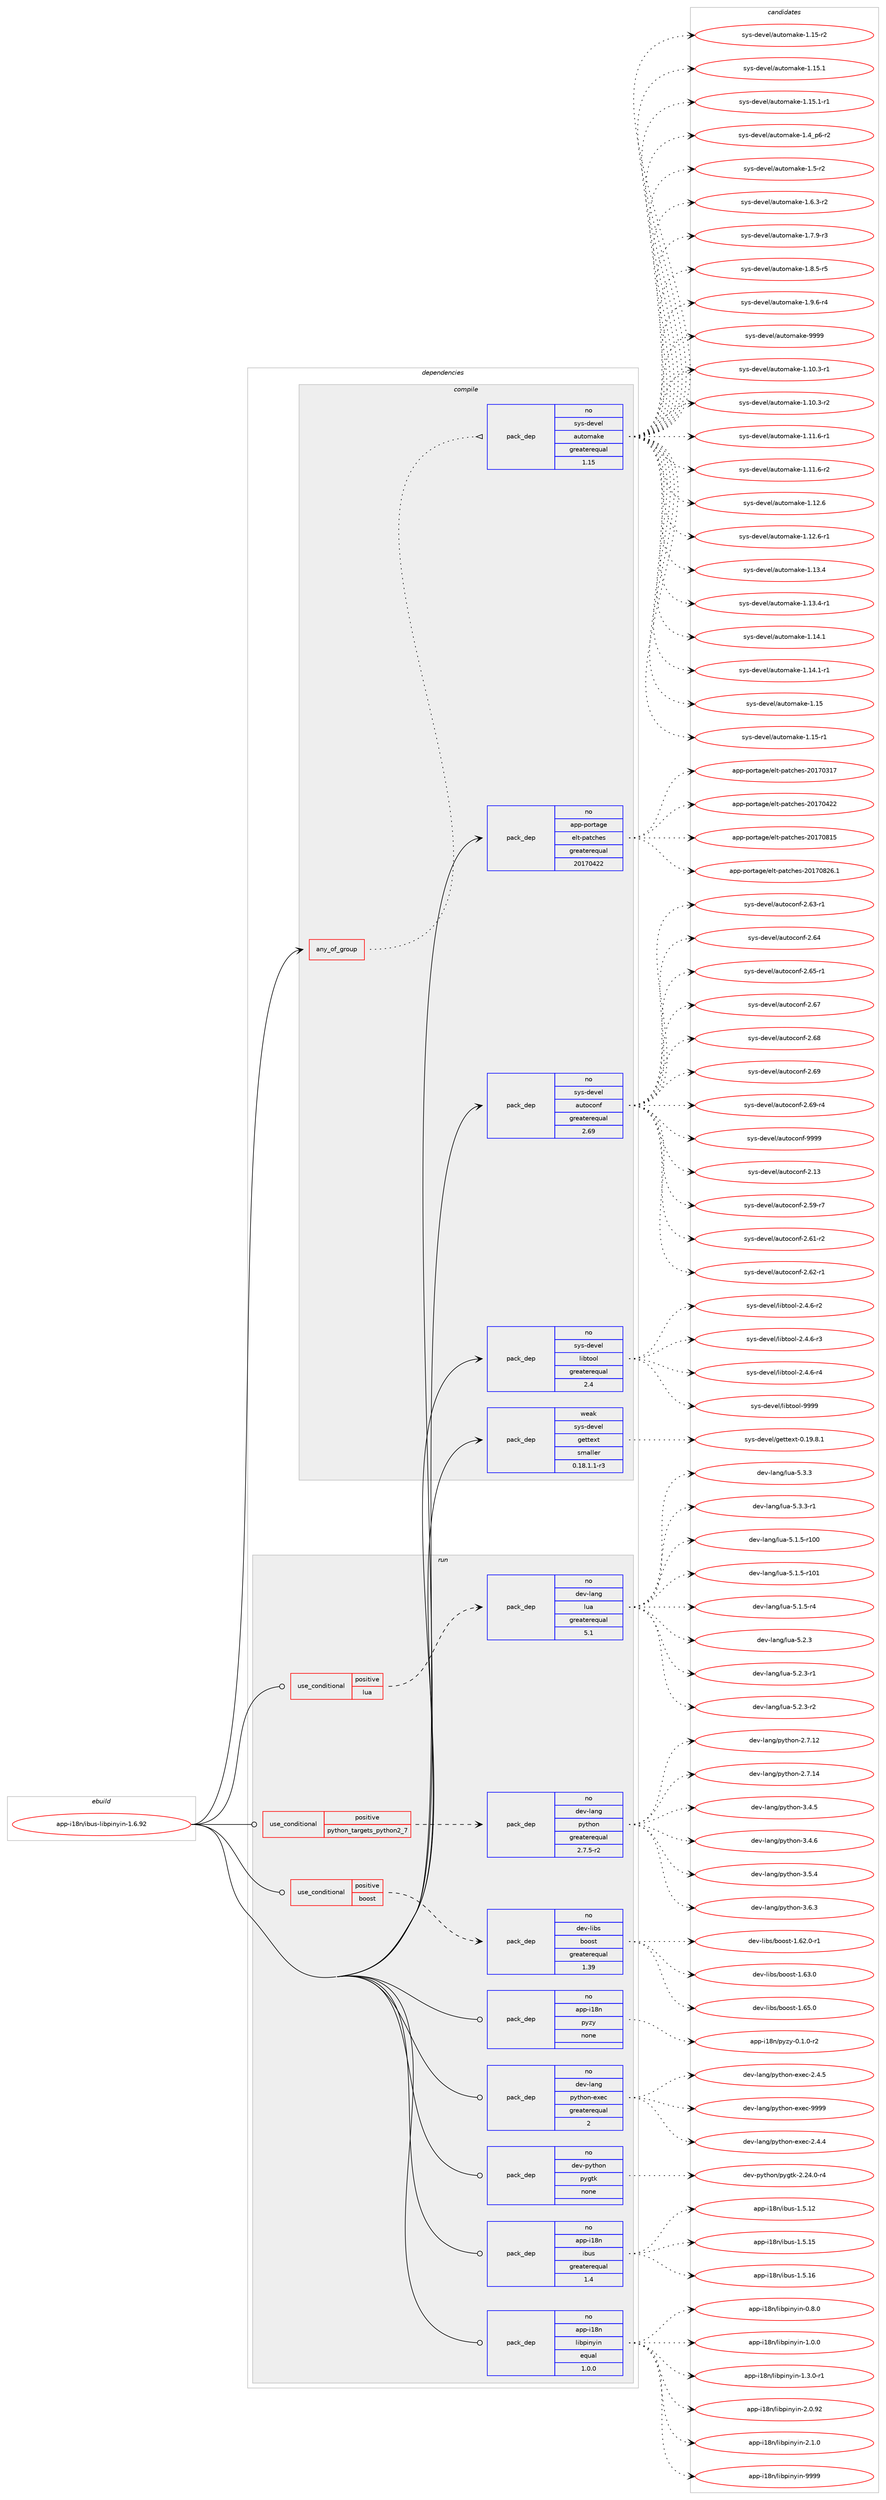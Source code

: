 digraph prolog {

# *************
# Graph options
# *************

newrank=true;
concentrate=true;
compound=true;
graph [rankdir=LR,fontname=Helvetica,fontsize=10,ranksep=1.5];#, ranksep=2.5, nodesep=0.2];
edge  [arrowhead=vee];
node  [fontname=Helvetica,fontsize=10];

# **********
# The ebuild
# **********

subgraph cluster_leftcol {
color=gray;
rank=same;
label=<<i>ebuild</i>>;
id [label="app-i18n/ibus-libpinyin-1.6.92", color=red, width=4, href="../app-i18n/ibus-libpinyin-1.6.92.svg"];
}

# ****************
# The dependencies
# ****************

subgraph cluster_midcol {
color=gray;
label=<<i>dependencies</i>>;
subgraph cluster_compile {
fillcolor="#eeeeee";
style=filled;
label=<<i>compile</i>>;
subgraph any634 {
dependency42496 [label=<<TABLE BORDER="0" CELLBORDER="1" CELLSPACING="0" CELLPADDING="4"><TR><TD CELLPADDING="10">any_of_group</TD></TR></TABLE>>, shape=none, color=red];subgraph pack30046 {
dependency42497 [label=<<TABLE BORDER="0" CELLBORDER="1" CELLSPACING="0" CELLPADDING="4" WIDTH="220"><TR><TD ROWSPAN="6" CELLPADDING="30">pack_dep</TD></TR><TR><TD WIDTH="110">no</TD></TR><TR><TD>sys-devel</TD></TR><TR><TD>automake</TD></TR><TR><TD>greaterequal</TD></TR><TR><TD>1.15</TD></TR></TABLE>>, shape=none, color=blue];
}
dependency42496:e -> dependency42497:w [weight=20,style="dotted",arrowhead="oinv"];
}
id:e -> dependency42496:w [weight=20,style="solid",arrowhead="vee"];
subgraph pack30047 {
dependency42498 [label=<<TABLE BORDER="0" CELLBORDER="1" CELLSPACING="0" CELLPADDING="4" WIDTH="220"><TR><TD ROWSPAN="6" CELLPADDING="30">pack_dep</TD></TR><TR><TD WIDTH="110">no</TD></TR><TR><TD>app-portage</TD></TR><TR><TD>elt-patches</TD></TR><TR><TD>greaterequal</TD></TR><TR><TD>20170422</TD></TR></TABLE>>, shape=none, color=blue];
}
id:e -> dependency42498:w [weight=20,style="solid",arrowhead="vee"];
subgraph pack30048 {
dependency42499 [label=<<TABLE BORDER="0" CELLBORDER="1" CELLSPACING="0" CELLPADDING="4" WIDTH="220"><TR><TD ROWSPAN="6" CELLPADDING="30">pack_dep</TD></TR><TR><TD WIDTH="110">no</TD></TR><TR><TD>sys-devel</TD></TR><TR><TD>autoconf</TD></TR><TR><TD>greaterequal</TD></TR><TR><TD>2.69</TD></TR></TABLE>>, shape=none, color=blue];
}
id:e -> dependency42499:w [weight=20,style="solid",arrowhead="vee"];
subgraph pack30049 {
dependency42500 [label=<<TABLE BORDER="0" CELLBORDER="1" CELLSPACING="0" CELLPADDING="4" WIDTH="220"><TR><TD ROWSPAN="6" CELLPADDING="30">pack_dep</TD></TR><TR><TD WIDTH="110">no</TD></TR><TR><TD>sys-devel</TD></TR><TR><TD>libtool</TD></TR><TR><TD>greaterequal</TD></TR><TR><TD>2.4</TD></TR></TABLE>>, shape=none, color=blue];
}
id:e -> dependency42500:w [weight=20,style="solid",arrowhead="vee"];
subgraph pack30050 {
dependency42501 [label=<<TABLE BORDER="0" CELLBORDER="1" CELLSPACING="0" CELLPADDING="4" WIDTH="220"><TR><TD ROWSPAN="6" CELLPADDING="30">pack_dep</TD></TR><TR><TD WIDTH="110">weak</TD></TR><TR><TD>sys-devel</TD></TR><TR><TD>gettext</TD></TR><TR><TD>smaller</TD></TR><TR><TD>0.18.1.1-r3</TD></TR></TABLE>>, shape=none, color=blue];
}
id:e -> dependency42501:w [weight=20,style="solid",arrowhead="vee"];
}
subgraph cluster_compileandrun {
fillcolor="#eeeeee";
style=filled;
label=<<i>compile and run</i>>;
}
subgraph cluster_run {
fillcolor="#eeeeee";
style=filled;
label=<<i>run</i>>;
subgraph cond11796 {
dependency42502 [label=<<TABLE BORDER="0" CELLBORDER="1" CELLSPACING="0" CELLPADDING="4"><TR><TD ROWSPAN="3" CELLPADDING="10">use_conditional</TD></TR><TR><TD>positive</TD></TR><TR><TD>boost</TD></TR></TABLE>>, shape=none, color=red];
subgraph pack30051 {
dependency42503 [label=<<TABLE BORDER="0" CELLBORDER="1" CELLSPACING="0" CELLPADDING="4" WIDTH="220"><TR><TD ROWSPAN="6" CELLPADDING="30">pack_dep</TD></TR><TR><TD WIDTH="110">no</TD></TR><TR><TD>dev-libs</TD></TR><TR><TD>boost</TD></TR><TR><TD>greaterequal</TD></TR><TR><TD>1.39</TD></TR></TABLE>>, shape=none, color=blue];
}
dependency42502:e -> dependency42503:w [weight=20,style="dashed",arrowhead="vee"];
}
id:e -> dependency42502:w [weight=20,style="solid",arrowhead="odot"];
subgraph cond11797 {
dependency42504 [label=<<TABLE BORDER="0" CELLBORDER="1" CELLSPACING="0" CELLPADDING="4"><TR><TD ROWSPAN="3" CELLPADDING="10">use_conditional</TD></TR><TR><TD>positive</TD></TR><TR><TD>lua</TD></TR></TABLE>>, shape=none, color=red];
subgraph pack30052 {
dependency42505 [label=<<TABLE BORDER="0" CELLBORDER="1" CELLSPACING="0" CELLPADDING="4" WIDTH="220"><TR><TD ROWSPAN="6" CELLPADDING="30">pack_dep</TD></TR><TR><TD WIDTH="110">no</TD></TR><TR><TD>dev-lang</TD></TR><TR><TD>lua</TD></TR><TR><TD>greaterequal</TD></TR><TR><TD>5.1</TD></TR></TABLE>>, shape=none, color=blue];
}
dependency42504:e -> dependency42505:w [weight=20,style="dashed",arrowhead="vee"];
}
id:e -> dependency42504:w [weight=20,style="solid",arrowhead="odot"];
subgraph cond11798 {
dependency42506 [label=<<TABLE BORDER="0" CELLBORDER="1" CELLSPACING="0" CELLPADDING="4"><TR><TD ROWSPAN="3" CELLPADDING="10">use_conditional</TD></TR><TR><TD>positive</TD></TR><TR><TD>python_targets_python2_7</TD></TR></TABLE>>, shape=none, color=red];
subgraph pack30053 {
dependency42507 [label=<<TABLE BORDER="0" CELLBORDER="1" CELLSPACING="0" CELLPADDING="4" WIDTH="220"><TR><TD ROWSPAN="6" CELLPADDING="30">pack_dep</TD></TR><TR><TD WIDTH="110">no</TD></TR><TR><TD>dev-lang</TD></TR><TR><TD>python</TD></TR><TR><TD>greaterequal</TD></TR><TR><TD>2.7.5-r2</TD></TR></TABLE>>, shape=none, color=blue];
}
dependency42506:e -> dependency42507:w [weight=20,style="dashed",arrowhead="vee"];
}
id:e -> dependency42506:w [weight=20,style="solid",arrowhead="odot"];
subgraph pack30054 {
dependency42508 [label=<<TABLE BORDER="0" CELLBORDER="1" CELLSPACING="0" CELLPADDING="4" WIDTH="220"><TR><TD ROWSPAN="6" CELLPADDING="30">pack_dep</TD></TR><TR><TD WIDTH="110">no</TD></TR><TR><TD>app-i18n</TD></TR><TR><TD>ibus</TD></TR><TR><TD>greaterequal</TD></TR><TR><TD>1.4</TD></TR></TABLE>>, shape=none, color=blue];
}
id:e -> dependency42508:w [weight=20,style="solid",arrowhead="odot"];
subgraph pack30055 {
dependency42509 [label=<<TABLE BORDER="0" CELLBORDER="1" CELLSPACING="0" CELLPADDING="4" WIDTH="220"><TR><TD ROWSPAN="6" CELLPADDING="30">pack_dep</TD></TR><TR><TD WIDTH="110">no</TD></TR><TR><TD>app-i18n</TD></TR><TR><TD>libpinyin</TD></TR><TR><TD>equal</TD></TR><TR><TD>1.0.0</TD></TR></TABLE>>, shape=none, color=blue];
}
id:e -> dependency42509:w [weight=20,style="solid",arrowhead="odot"];
subgraph pack30056 {
dependency42510 [label=<<TABLE BORDER="0" CELLBORDER="1" CELLSPACING="0" CELLPADDING="4" WIDTH="220"><TR><TD ROWSPAN="6" CELLPADDING="30">pack_dep</TD></TR><TR><TD WIDTH="110">no</TD></TR><TR><TD>app-i18n</TD></TR><TR><TD>pyzy</TD></TR><TR><TD>none</TD></TR><TR><TD></TD></TR></TABLE>>, shape=none, color=blue];
}
id:e -> dependency42510:w [weight=20,style="solid",arrowhead="odot"];
subgraph pack30057 {
dependency42511 [label=<<TABLE BORDER="0" CELLBORDER="1" CELLSPACING="0" CELLPADDING="4" WIDTH="220"><TR><TD ROWSPAN="6" CELLPADDING="30">pack_dep</TD></TR><TR><TD WIDTH="110">no</TD></TR><TR><TD>dev-lang</TD></TR><TR><TD>python-exec</TD></TR><TR><TD>greaterequal</TD></TR><TR><TD>2</TD></TR></TABLE>>, shape=none, color=blue];
}
id:e -> dependency42511:w [weight=20,style="solid",arrowhead="odot"];
subgraph pack30058 {
dependency42512 [label=<<TABLE BORDER="0" CELLBORDER="1" CELLSPACING="0" CELLPADDING="4" WIDTH="220"><TR><TD ROWSPAN="6" CELLPADDING="30">pack_dep</TD></TR><TR><TD WIDTH="110">no</TD></TR><TR><TD>dev-python</TD></TR><TR><TD>pygtk</TD></TR><TR><TD>none</TD></TR><TR><TD></TD></TR></TABLE>>, shape=none, color=blue];
}
id:e -> dependency42512:w [weight=20,style="solid",arrowhead="odot"];
}
}

# **************
# The candidates
# **************

subgraph cluster_choices {
rank=same;
color=gray;
label=<<i>candidates</i>>;

subgraph choice30046 {
color=black;
nodesep=1;
choice11512111545100101118101108479711711611110997107101454946494846514511449 [label="sys-devel/automake-1.10.3-r1", color=red, width=4,href="../sys-devel/automake-1.10.3-r1.svg"];
choice11512111545100101118101108479711711611110997107101454946494846514511450 [label="sys-devel/automake-1.10.3-r2", color=red, width=4,href="../sys-devel/automake-1.10.3-r2.svg"];
choice11512111545100101118101108479711711611110997107101454946494946544511449 [label="sys-devel/automake-1.11.6-r1", color=red, width=4,href="../sys-devel/automake-1.11.6-r1.svg"];
choice11512111545100101118101108479711711611110997107101454946494946544511450 [label="sys-devel/automake-1.11.6-r2", color=red, width=4,href="../sys-devel/automake-1.11.6-r2.svg"];
choice1151211154510010111810110847971171161111099710710145494649504654 [label="sys-devel/automake-1.12.6", color=red, width=4,href="../sys-devel/automake-1.12.6.svg"];
choice11512111545100101118101108479711711611110997107101454946495046544511449 [label="sys-devel/automake-1.12.6-r1", color=red, width=4,href="../sys-devel/automake-1.12.6-r1.svg"];
choice1151211154510010111810110847971171161111099710710145494649514652 [label="sys-devel/automake-1.13.4", color=red, width=4,href="../sys-devel/automake-1.13.4.svg"];
choice11512111545100101118101108479711711611110997107101454946495146524511449 [label="sys-devel/automake-1.13.4-r1", color=red, width=4,href="../sys-devel/automake-1.13.4-r1.svg"];
choice1151211154510010111810110847971171161111099710710145494649524649 [label="sys-devel/automake-1.14.1", color=red, width=4,href="../sys-devel/automake-1.14.1.svg"];
choice11512111545100101118101108479711711611110997107101454946495246494511449 [label="sys-devel/automake-1.14.1-r1", color=red, width=4,href="../sys-devel/automake-1.14.1-r1.svg"];
choice115121115451001011181011084797117116111109971071014549464953 [label="sys-devel/automake-1.15", color=red, width=4,href="../sys-devel/automake-1.15.svg"];
choice1151211154510010111810110847971171161111099710710145494649534511449 [label="sys-devel/automake-1.15-r1", color=red, width=4,href="../sys-devel/automake-1.15-r1.svg"];
choice1151211154510010111810110847971171161111099710710145494649534511450 [label="sys-devel/automake-1.15-r2", color=red, width=4,href="../sys-devel/automake-1.15-r2.svg"];
choice1151211154510010111810110847971171161111099710710145494649534649 [label="sys-devel/automake-1.15.1", color=red, width=4,href="../sys-devel/automake-1.15.1.svg"];
choice11512111545100101118101108479711711611110997107101454946495346494511449 [label="sys-devel/automake-1.15.1-r1", color=red, width=4,href="../sys-devel/automake-1.15.1-r1.svg"];
choice115121115451001011181011084797117116111109971071014549465295112544511450 [label="sys-devel/automake-1.4_p6-r2", color=red, width=4,href="../sys-devel/automake-1.4_p6-r2.svg"];
choice11512111545100101118101108479711711611110997107101454946534511450 [label="sys-devel/automake-1.5-r2", color=red, width=4,href="../sys-devel/automake-1.5-r2.svg"];
choice115121115451001011181011084797117116111109971071014549465446514511450 [label="sys-devel/automake-1.6.3-r2", color=red, width=4,href="../sys-devel/automake-1.6.3-r2.svg"];
choice115121115451001011181011084797117116111109971071014549465546574511451 [label="sys-devel/automake-1.7.9-r3", color=red, width=4,href="../sys-devel/automake-1.7.9-r3.svg"];
choice115121115451001011181011084797117116111109971071014549465646534511453 [label="sys-devel/automake-1.8.5-r5", color=red, width=4,href="../sys-devel/automake-1.8.5-r5.svg"];
choice115121115451001011181011084797117116111109971071014549465746544511452 [label="sys-devel/automake-1.9.6-r4", color=red, width=4,href="../sys-devel/automake-1.9.6-r4.svg"];
choice115121115451001011181011084797117116111109971071014557575757 [label="sys-devel/automake-9999", color=red, width=4,href="../sys-devel/automake-9999.svg"];
dependency42497:e -> choice11512111545100101118101108479711711611110997107101454946494846514511449:w [style=dotted,weight="100"];
dependency42497:e -> choice11512111545100101118101108479711711611110997107101454946494846514511450:w [style=dotted,weight="100"];
dependency42497:e -> choice11512111545100101118101108479711711611110997107101454946494946544511449:w [style=dotted,weight="100"];
dependency42497:e -> choice11512111545100101118101108479711711611110997107101454946494946544511450:w [style=dotted,weight="100"];
dependency42497:e -> choice1151211154510010111810110847971171161111099710710145494649504654:w [style=dotted,weight="100"];
dependency42497:e -> choice11512111545100101118101108479711711611110997107101454946495046544511449:w [style=dotted,weight="100"];
dependency42497:e -> choice1151211154510010111810110847971171161111099710710145494649514652:w [style=dotted,weight="100"];
dependency42497:e -> choice11512111545100101118101108479711711611110997107101454946495146524511449:w [style=dotted,weight="100"];
dependency42497:e -> choice1151211154510010111810110847971171161111099710710145494649524649:w [style=dotted,weight="100"];
dependency42497:e -> choice11512111545100101118101108479711711611110997107101454946495246494511449:w [style=dotted,weight="100"];
dependency42497:e -> choice115121115451001011181011084797117116111109971071014549464953:w [style=dotted,weight="100"];
dependency42497:e -> choice1151211154510010111810110847971171161111099710710145494649534511449:w [style=dotted,weight="100"];
dependency42497:e -> choice1151211154510010111810110847971171161111099710710145494649534511450:w [style=dotted,weight="100"];
dependency42497:e -> choice1151211154510010111810110847971171161111099710710145494649534649:w [style=dotted,weight="100"];
dependency42497:e -> choice11512111545100101118101108479711711611110997107101454946495346494511449:w [style=dotted,weight="100"];
dependency42497:e -> choice115121115451001011181011084797117116111109971071014549465295112544511450:w [style=dotted,weight="100"];
dependency42497:e -> choice11512111545100101118101108479711711611110997107101454946534511450:w [style=dotted,weight="100"];
dependency42497:e -> choice115121115451001011181011084797117116111109971071014549465446514511450:w [style=dotted,weight="100"];
dependency42497:e -> choice115121115451001011181011084797117116111109971071014549465546574511451:w [style=dotted,weight="100"];
dependency42497:e -> choice115121115451001011181011084797117116111109971071014549465646534511453:w [style=dotted,weight="100"];
dependency42497:e -> choice115121115451001011181011084797117116111109971071014549465746544511452:w [style=dotted,weight="100"];
dependency42497:e -> choice115121115451001011181011084797117116111109971071014557575757:w [style=dotted,weight="100"];
}
subgraph choice30047 {
color=black;
nodesep=1;
choice97112112451121111141169710310147101108116451129711699104101115455048495548514955 [label="app-portage/elt-patches-20170317", color=red, width=4,href="../app-portage/elt-patches-20170317.svg"];
choice97112112451121111141169710310147101108116451129711699104101115455048495548525050 [label="app-portage/elt-patches-20170422", color=red, width=4,href="../app-portage/elt-patches-20170422.svg"];
choice97112112451121111141169710310147101108116451129711699104101115455048495548564953 [label="app-portage/elt-patches-20170815", color=red, width=4,href="../app-portage/elt-patches-20170815.svg"];
choice971121124511211111411697103101471011081164511297116991041011154550484955485650544649 [label="app-portage/elt-patches-20170826.1", color=red, width=4,href="../app-portage/elt-patches-20170826.1.svg"];
dependency42498:e -> choice97112112451121111141169710310147101108116451129711699104101115455048495548514955:w [style=dotted,weight="100"];
dependency42498:e -> choice97112112451121111141169710310147101108116451129711699104101115455048495548525050:w [style=dotted,weight="100"];
dependency42498:e -> choice97112112451121111141169710310147101108116451129711699104101115455048495548564953:w [style=dotted,weight="100"];
dependency42498:e -> choice971121124511211111411697103101471011081164511297116991041011154550484955485650544649:w [style=dotted,weight="100"];
}
subgraph choice30048 {
color=black;
nodesep=1;
choice115121115451001011181011084797117116111991111101024550464951 [label="sys-devel/autoconf-2.13", color=red, width=4,href="../sys-devel/autoconf-2.13.svg"];
choice1151211154510010111810110847971171161119911111010245504653574511455 [label="sys-devel/autoconf-2.59-r7", color=red, width=4,href="../sys-devel/autoconf-2.59-r7.svg"];
choice1151211154510010111810110847971171161119911111010245504654494511450 [label="sys-devel/autoconf-2.61-r2", color=red, width=4,href="../sys-devel/autoconf-2.61-r2.svg"];
choice1151211154510010111810110847971171161119911111010245504654504511449 [label="sys-devel/autoconf-2.62-r1", color=red, width=4,href="../sys-devel/autoconf-2.62-r1.svg"];
choice1151211154510010111810110847971171161119911111010245504654514511449 [label="sys-devel/autoconf-2.63-r1", color=red, width=4,href="../sys-devel/autoconf-2.63-r1.svg"];
choice115121115451001011181011084797117116111991111101024550465452 [label="sys-devel/autoconf-2.64", color=red, width=4,href="../sys-devel/autoconf-2.64.svg"];
choice1151211154510010111810110847971171161119911111010245504654534511449 [label="sys-devel/autoconf-2.65-r1", color=red, width=4,href="../sys-devel/autoconf-2.65-r1.svg"];
choice115121115451001011181011084797117116111991111101024550465455 [label="sys-devel/autoconf-2.67", color=red, width=4,href="../sys-devel/autoconf-2.67.svg"];
choice115121115451001011181011084797117116111991111101024550465456 [label="sys-devel/autoconf-2.68", color=red, width=4,href="../sys-devel/autoconf-2.68.svg"];
choice115121115451001011181011084797117116111991111101024550465457 [label="sys-devel/autoconf-2.69", color=red, width=4,href="../sys-devel/autoconf-2.69.svg"];
choice1151211154510010111810110847971171161119911111010245504654574511452 [label="sys-devel/autoconf-2.69-r4", color=red, width=4,href="../sys-devel/autoconf-2.69-r4.svg"];
choice115121115451001011181011084797117116111991111101024557575757 [label="sys-devel/autoconf-9999", color=red, width=4,href="../sys-devel/autoconf-9999.svg"];
dependency42499:e -> choice115121115451001011181011084797117116111991111101024550464951:w [style=dotted,weight="100"];
dependency42499:e -> choice1151211154510010111810110847971171161119911111010245504653574511455:w [style=dotted,weight="100"];
dependency42499:e -> choice1151211154510010111810110847971171161119911111010245504654494511450:w [style=dotted,weight="100"];
dependency42499:e -> choice1151211154510010111810110847971171161119911111010245504654504511449:w [style=dotted,weight="100"];
dependency42499:e -> choice1151211154510010111810110847971171161119911111010245504654514511449:w [style=dotted,weight="100"];
dependency42499:e -> choice115121115451001011181011084797117116111991111101024550465452:w [style=dotted,weight="100"];
dependency42499:e -> choice1151211154510010111810110847971171161119911111010245504654534511449:w [style=dotted,weight="100"];
dependency42499:e -> choice115121115451001011181011084797117116111991111101024550465455:w [style=dotted,weight="100"];
dependency42499:e -> choice115121115451001011181011084797117116111991111101024550465456:w [style=dotted,weight="100"];
dependency42499:e -> choice115121115451001011181011084797117116111991111101024550465457:w [style=dotted,weight="100"];
dependency42499:e -> choice1151211154510010111810110847971171161119911111010245504654574511452:w [style=dotted,weight="100"];
dependency42499:e -> choice115121115451001011181011084797117116111991111101024557575757:w [style=dotted,weight="100"];
}
subgraph choice30049 {
color=black;
nodesep=1;
choice1151211154510010111810110847108105981161111111084550465246544511450 [label="sys-devel/libtool-2.4.6-r2", color=red, width=4,href="../sys-devel/libtool-2.4.6-r2.svg"];
choice1151211154510010111810110847108105981161111111084550465246544511451 [label="sys-devel/libtool-2.4.6-r3", color=red, width=4,href="../sys-devel/libtool-2.4.6-r3.svg"];
choice1151211154510010111810110847108105981161111111084550465246544511452 [label="sys-devel/libtool-2.4.6-r4", color=red, width=4,href="../sys-devel/libtool-2.4.6-r4.svg"];
choice1151211154510010111810110847108105981161111111084557575757 [label="sys-devel/libtool-9999", color=red, width=4,href="../sys-devel/libtool-9999.svg"];
dependency42500:e -> choice1151211154510010111810110847108105981161111111084550465246544511450:w [style=dotted,weight="100"];
dependency42500:e -> choice1151211154510010111810110847108105981161111111084550465246544511451:w [style=dotted,weight="100"];
dependency42500:e -> choice1151211154510010111810110847108105981161111111084550465246544511452:w [style=dotted,weight="100"];
dependency42500:e -> choice1151211154510010111810110847108105981161111111084557575757:w [style=dotted,weight="100"];
}
subgraph choice30050 {
color=black;
nodesep=1;
choice1151211154510010111810110847103101116116101120116454846495746564649 [label="sys-devel/gettext-0.19.8.1", color=red, width=4,href="../sys-devel/gettext-0.19.8.1.svg"];
dependency42501:e -> choice1151211154510010111810110847103101116116101120116454846495746564649:w [style=dotted,weight="100"];
}
subgraph choice30051 {
color=black;
nodesep=1;
choice10010111845108105981154798111111115116454946545046484511449 [label="dev-libs/boost-1.62.0-r1", color=red, width=4,href="../dev-libs/boost-1.62.0-r1.svg"];
choice1001011184510810598115479811111111511645494654514648 [label="dev-libs/boost-1.63.0", color=red, width=4,href="../dev-libs/boost-1.63.0.svg"];
choice1001011184510810598115479811111111511645494654534648 [label="dev-libs/boost-1.65.0", color=red, width=4,href="../dev-libs/boost-1.65.0.svg"];
dependency42503:e -> choice10010111845108105981154798111111115116454946545046484511449:w [style=dotted,weight="100"];
dependency42503:e -> choice1001011184510810598115479811111111511645494654514648:w [style=dotted,weight="100"];
dependency42503:e -> choice1001011184510810598115479811111111511645494654534648:w [style=dotted,weight="100"];
}
subgraph choice30052 {
color=black;
nodesep=1;
choice1001011184510897110103471081179745534649465345114494848 [label="dev-lang/lua-5.1.5-r100", color=red, width=4,href="../dev-lang/lua-5.1.5-r100.svg"];
choice1001011184510897110103471081179745534649465345114494849 [label="dev-lang/lua-5.1.5-r101", color=red, width=4,href="../dev-lang/lua-5.1.5-r101.svg"];
choice100101118451089711010347108117974553464946534511452 [label="dev-lang/lua-5.1.5-r4", color=red, width=4,href="../dev-lang/lua-5.1.5-r4.svg"];
choice10010111845108971101034710811797455346504651 [label="dev-lang/lua-5.2.3", color=red, width=4,href="../dev-lang/lua-5.2.3.svg"];
choice100101118451089711010347108117974553465046514511449 [label="dev-lang/lua-5.2.3-r1", color=red, width=4,href="../dev-lang/lua-5.2.3-r1.svg"];
choice100101118451089711010347108117974553465046514511450 [label="dev-lang/lua-5.2.3-r2", color=red, width=4,href="../dev-lang/lua-5.2.3-r2.svg"];
choice10010111845108971101034710811797455346514651 [label="dev-lang/lua-5.3.3", color=red, width=4,href="../dev-lang/lua-5.3.3.svg"];
choice100101118451089711010347108117974553465146514511449 [label="dev-lang/lua-5.3.3-r1", color=red, width=4,href="../dev-lang/lua-5.3.3-r1.svg"];
dependency42505:e -> choice1001011184510897110103471081179745534649465345114494848:w [style=dotted,weight="100"];
dependency42505:e -> choice1001011184510897110103471081179745534649465345114494849:w [style=dotted,weight="100"];
dependency42505:e -> choice100101118451089711010347108117974553464946534511452:w [style=dotted,weight="100"];
dependency42505:e -> choice10010111845108971101034710811797455346504651:w [style=dotted,weight="100"];
dependency42505:e -> choice100101118451089711010347108117974553465046514511449:w [style=dotted,weight="100"];
dependency42505:e -> choice100101118451089711010347108117974553465046514511450:w [style=dotted,weight="100"];
dependency42505:e -> choice10010111845108971101034710811797455346514651:w [style=dotted,weight="100"];
dependency42505:e -> choice100101118451089711010347108117974553465146514511449:w [style=dotted,weight="100"];
}
subgraph choice30053 {
color=black;
nodesep=1;
choice10010111845108971101034711212111610411111045504655464950 [label="dev-lang/python-2.7.12", color=red, width=4,href="../dev-lang/python-2.7.12.svg"];
choice10010111845108971101034711212111610411111045504655464952 [label="dev-lang/python-2.7.14", color=red, width=4,href="../dev-lang/python-2.7.14.svg"];
choice100101118451089711010347112121116104111110455146524653 [label="dev-lang/python-3.4.5", color=red, width=4,href="../dev-lang/python-3.4.5.svg"];
choice100101118451089711010347112121116104111110455146524654 [label="dev-lang/python-3.4.6", color=red, width=4,href="../dev-lang/python-3.4.6.svg"];
choice100101118451089711010347112121116104111110455146534652 [label="dev-lang/python-3.5.4", color=red, width=4,href="../dev-lang/python-3.5.4.svg"];
choice100101118451089711010347112121116104111110455146544651 [label="dev-lang/python-3.6.3", color=red, width=4,href="../dev-lang/python-3.6.3.svg"];
dependency42507:e -> choice10010111845108971101034711212111610411111045504655464950:w [style=dotted,weight="100"];
dependency42507:e -> choice10010111845108971101034711212111610411111045504655464952:w [style=dotted,weight="100"];
dependency42507:e -> choice100101118451089711010347112121116104111110455146524653:w [style=dotted,weight="100"];
dependency42507:e -> choice100101118451089711010347112121116104111110455146524654:w [style=dotted,weight="100"];
dependency42507:e -> choice100101118451089711010347112121116104111110455146534652:w [style=dotted,weight="100"];
dependency42507:e -> choice100101118451089711010347112121116104111110455146544651:w [style=dotted,weight="100"];
}
subgraph choice30054 {
color=black;
nodesep=1;
choice97112112451054956110471059811711545494653464950 [label="app-i18n/ibus-1.5.12", color=red, width=4,href="../app-i18n/ibus-1.5.12.svg"];
choice97112112451054956110471059811711545494653464953 [label="app-i18n/ibus-1.5.15", color=red, width=4,href="../app-i18n/ibus-1.5.15.svg"];
choice97112112451054956110471059811711545494653464954 [label="app-i18n/ibus-1.5.16", color=red, width=4,href="../app-i18n/ibus-1.5.16.svg"];
dependency42508:e -> choice97112112451054956110471059811711545494653464950:w [style=dotted,weight="100"];
dependency42508:e -> choice97112112451054956110471059811711545494653464953:w [style=dotted,weight="100"];
dependency42508:e -> choice97112112451054956110471059811711545494653464954:w [style=dotted,weight="100"];
}
subgraph choice30055 {
color=black;
nodesep=1;
choice971121124510549561104710810598112105110121105110454846564648 [label="app-i18n/libpinyin-0.8.0", color=red, width=4,href="../app-i18n/libpinyin-0.8.0.svg"];
choice971121124510549561104710810598112105110121105110454946484648 [label="app-i18n/libpinyin-1.0.0", color=red, width=4,href="../app-i18n/libpinyin-1.0.0.svg"];
choice9711211245105495611047108105981121051101211051104549465146484511449 [label="app-i18n/libpinyin-1.3.0-r1", color=red, width=4,href="../app-i18n/libpinyin-1.3.0-r1.svg"];
choice97112112451054956110471081059811210511012110511045504648465750 [label="app-i18n/libpinyin-2.0.92", color=red, width=4,href="../app-i18n/libpinyin-2.0.92.svg"];
choice971121124510549561104710810598112105110121105110455046494648 [label="app-i18n/libpinyin-2.1.0", color=red, width=4,href="../app-i18n/libpinyin-2.1.0.svg"];
choice9711211245105495611047108105981121051101211051104557575757 [label="app-i18n/libpinyin-9999", color=red, width=4,href="../app-i18n/libpinyin-9999.svg"];
dependency42509:e -> choice971121124510549561104710810598112105110121105110454846564648:w [style=dotted,weight="100"];
dependency42509:e -> choice971121124510549561104710810598112105110121105110454946484648:w [style=dotted,weight="100"];
dependency42509:e -> choice9711211245105495611047108105981121051101211051104549465146484511449:w [style=dotted,weight="100"];
dependency42509:e -> choice97112112451054956110471081059811210511012110511045504648465750:w [style=dotted,weight="100"];
dependency42509:e -> choice971121124510549561104710810598112105110121105110455046494648:w [style=dotted,weight="100"];
dependency42509:e -> choice9711211245105495611047108105981121051101211051104557575757:w [style=dotted,weight="100"];
}
subgraph choice30056 {
color=black;
nodesep=1;
choice97112112451054956110471121211221214548464946484511450 [label="app-i18n/pyzy-0.1.0-r2", color=red, width=4,href="../app-i18n/pyzy-0.1.0-r2.svg"];
dependency42510:e -> choice97112112451054956110471121211221214548464946484511450:w [style=dotted,weight="100"];
}
subgraph choice30057 {
color=black;
nodesep=1;
choice1001011184510897110103471121211161041111104510112010199455046524652 [label="dev-lang/python-exec-2.4.4", color=red, width=4,href="../dev-lang/python-exec-2.4.4.svg"];
choice1001011184510897110103471121211161041111104510112010199455046524653 [label="dev-lang/python-exec-2.4.5", color=red, width=4,href="../dev-lang/python-exec-2.4.5.svg"];
choice10010111845108971101034711212111610411111045101120101994557575757 [label="dev-lang/python-exec-9999", color=red, width=4,href="../dev-lang/python-exec-9999.svg"];
dependency42511:e -> choice1001011184510897110103471121211161041111104510112010199455046524652:w [style=dotted,weight="100"];
dependency42511:e -> choice1001011184510897110103471121211161041111104510112010199455046524653:w [style=dotted,weight="100"];
dependency42511:e -> choice10010111845108971101034711212111610411111045101120101994557575757:w [style=dotted,weight="100"];
}
subgraph choice30058 {
color=black;
nodesep=1;
choice1001011184511212111610411111047112121103116107455046505246484511452 [label="dev-python/pygtk-2.24.0-r4", color=red, width=4,href="../dev-python/pygtk-2.24.0-r4.svg"];
dependency42512:e -> choice1001011184511212111610411111047112121103116107455046505246484511452:w [style=dotted,weight="100"];
}
}

}
